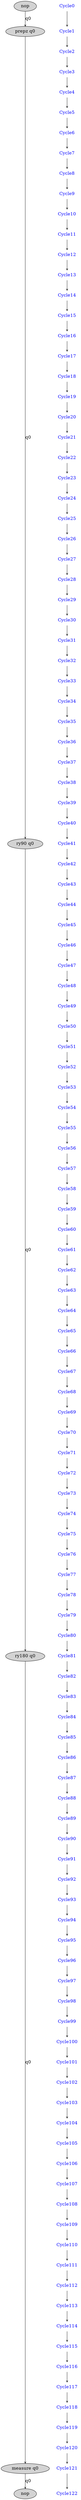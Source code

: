 digraph {
graph [ rankdir=TD; ]; // or rankdir=LR
edge [fontsize=16, arrowhead=vee, arrowsize=0.5];
"5" [label=" nop " fontcolor=black, style=filled, fontsize=16];
"4" [label=" measure q0 " fontcolor=black, style=filled, fontsize=16];
"3" [label=" ry180 q0 " fontcolor=black, style=filled, fontsize=16];
"2" [label=" ry90 q0 " fontcolor=black, style=filled, fontsize=16];
"1" [label=" prepz q0 " fontcolor=black, style=filled, fontsize=16];
"0" [label=" nop " fontcolor=black, style=filled, fontsize=16];
{
node [shape=plaintext, fontsize=16, fontcolor=blue]; 
Cycle0 -> Cycle1 -> Cycle2 -> Cycle3 -> Cycle4 -> Cycle5 -> Cycle6 -> Cycle7 -> Cycle8 -> Cycle9 -> Cycle10 -> Cycle11 -> Cycle12 -> Cycle13 -> Cycle14 -> Cycle15 -> Cycle16 -> Cycle17 -> Cycle18 -> Cycle19 -> Cycle20 -> Cycle21 -> Cycle22 -> Cycle23 -> Cycle24 -> Cycle25 -> Cycle26 -> Cycle27 -> Cycle28 -> Cycle29 -> Cycle30 -> Cycle31 -> Cycle32 -> Cycle33 -> Cycle34 -> Cycle35 -> Cycle36 -> Cycle37 -> Cycle38 -> Cycle39 -> Cycle40 -> Cycle41 -> Cycle42 -> Cycle43 -> Cycle44 -> Cycle45 -> Cycle46 -> Cycle47 -> Cycle48 -> Cycle49 -> Cycle50 -> Cycle51 -> Cycle52 -> Cycle53 -> Cycle54 -> Cycle55 -> Cycle56 -> Cycle57 -> Cycle58 -> Cycle59 -> Cycle60 -> Cycle61 -> Cycle62 -> Cycle63 -> Cycle64 -> Cycle65 -> Cycle66 -> Cycle67 -> Cycle68 -> Cycle69 -> Cycle70 -> Cycle71 -> Cycle72 -> Cycle73 -> Cycle74 -> Cycle75 -> Cycle76 -> Cycle77 -> Cycle78 -> Cycle79 -> Cycle80 -> Cycle81 -> Cycle82 -> Cycle83 -> Cycle84 -> Cycle85 -> Cycle86 -> Cycle87 -> Cycle88 -> Cycle89 -> Cycle90 -> Cycle91 -> Cycle92 -> Cycle93 -> Cycle94 -> Cycle95 -> Cycle96 -> Cycle97 -> Cycle98 -> Cycle99 -> Cycle100 -> Cycle101 -> Cycle102 -> Cycle103 -> Cycle104 -> Cycle105 -> Cycle106 -> Cycle107 -> Cycle108 -> Cycle109 -> Cycle110 -> Cycle111 -> Cycle112 -> Cycle113 -> Cycle114 -> Cycle115 -> Cycle116 -> Cycle117 -> Cycle118 -> Cycle119 -> Cycle120 -> Cycle121 -> Cycle122;
}
{ rank=same; Cycle0; 0; }
{ rank=same; Cycle1; 1; }
{ rank=same; Cycle41; 2; }
{ rank=same; Cycle81; 3; }
{ rank=same; Cycle121; 4; }
{ rank=same; Cycle122; 5; }
"4"->"5"[ label="q0"  color=black ]
"3"->"4"[ label="q0"  color=black ]
"2"->"3"[ label="q0"  color=black ]
"1"->"2"[ label="q0"  color=black ]
"0"->"1"[ label="q0"  color=black ]
}
